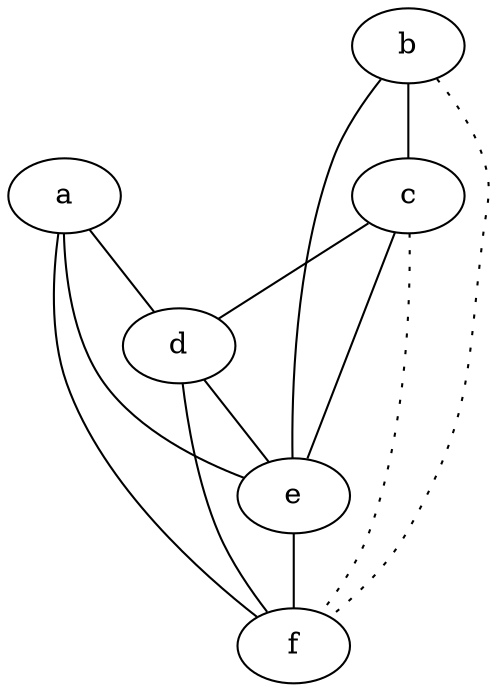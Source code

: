 graph {
a -- d;
a -- e;
a -- f;
b -- c;
b -- e;
b -- f [style=dotted];
c -- d;
c -- e;
c -- f [style=dotted];
d -- e;
d -- f;
e -- f;
}
